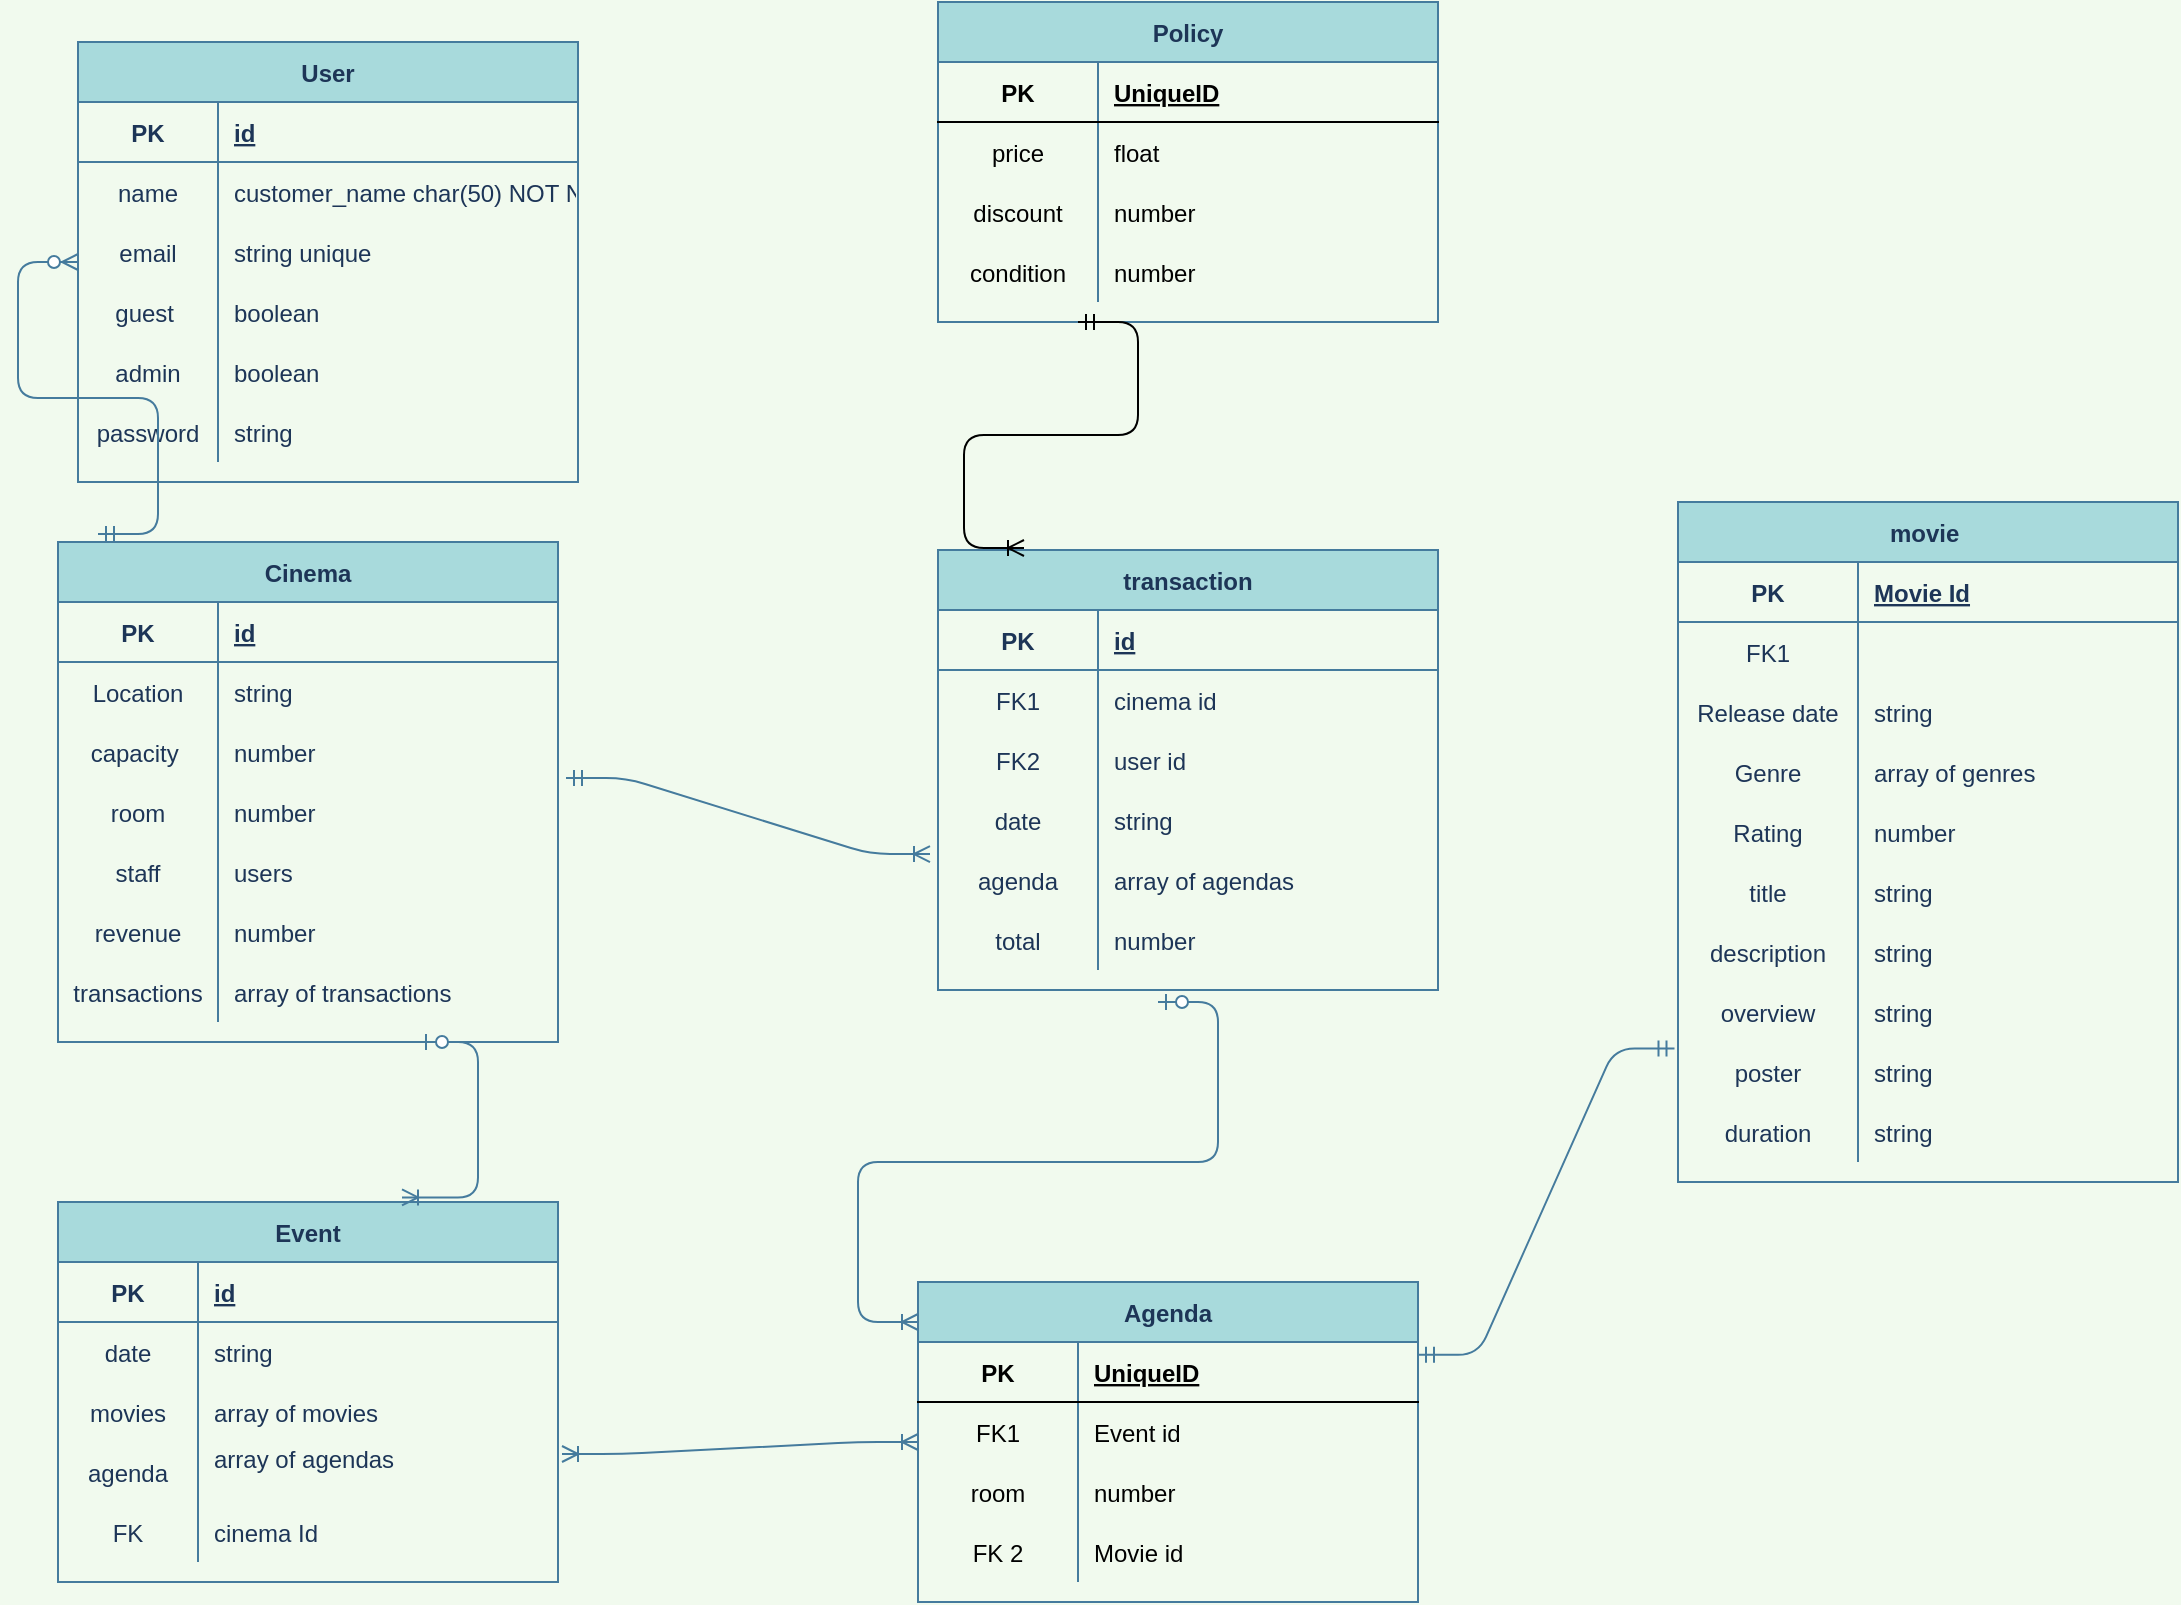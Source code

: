 <mxfile version="15.2.7" type="github" pages="2">
  <diagram id="R2lEEEUBdFMjLlhIrx00" name="Page-1">
    <mxGraphModel dx="1165" dy="878" grid="1" gridSize="10" guides="1" tooltips="1" connect="1" arrows="1" fold="1" page="1" pageScale="1" pageWidth="1169" pageHeight="827" background="#F1FAEE" math="0" shadow="0" extFonts="Permanent Marker^https://fonts.googleapis.com/css?family=Permanent+Marker">
      <root>
        <mxCell id="0" />
        <mxCell id="1" parent="0" />
        <mxCell id="C-vyLk0tnHw3VtMMgP7b-2" value="movie " style="shape=table;startSize=30;container=1;collapsible=1;childLayout=tableLayout;fixedRows=1;rowLines=0;fontStyle=1;align=center;resizeLast=1;fillColor=#A8DADC;strokeColor=#457B9D;fontColor=#1D3557;" parent="1" vertex="1">
          <mxGeometry x="880" y="280" width="250" height="340" as="geometry" />
        </mxCell>
        <mxCell id="C-vyLk0tnHw3VtMMgP7b-3" value="" style="shape=partialRectangle;collapsible=0;dropTarget=0;pointerEvents=0;fillColor=none;points=[[0,0.5],[1,0.5]];portConstraint=eastwest;top=0;left=0;right=0;bottom=1;strokeColor=#457B9D;fontColor=#1D3557;" parent="C-vyLk0tnHw3VtMMgP7b-2" vertex="1">
          <mxGeometry y="30" width="250" height="30" as="geometry" />
        </mxCell>
        <mxCell id="C-vyLk0tnHw3VtMMgP7b-4" value="PK" style="shape=partialRectangle;overflow=hidden;connectable=0;fillColor=none;top=0;left=0;bottom=0;right=0;fontStyle=1;strokeColor=#457B9D;fontColor=#1D3557;" parent="C-vyLk0tnHw3VtMMgP7b-3" vertex="1">
          <mxGeometry width="90" height="30" as="geometry" />
        </mxCell>
        <mxCell id="C-vyLk0tnHw3VtMMgP7b-5" value="Movie Id" style="shape=partialRectangle;overflow=hidden;connectable=0;fillColor=none;top=0;left=0;bottom=0;right=0;align=left;spacingLeft=6;fontStyle=5;strokeColor=#457B9D;fontColor=#1D3557;" parent="C-vyLk0tnHw3VtMMgP7b-3" vertex="1">
          <mxGeometry x="90" width="160" height="30" as="geometry" />
        </mxCell>
        <mxCell id="C-vyLk0tnHw3VtMMgP7b-6" value="" style="shape=partialRectangle;collapsible=0;dropTarget=0;pointerEvents=0;fillColor=none;points=[[0,0.5],[1,0.5]];portConstraint=eastwest;top=0;left=0;right=0;bottom=0;strokeColor=#457B9D;fontColor=#1D3557;" parent="C-vyLk0tnHw3VtMMgP7b-2" vertex="1">
          <mxGeometry y="60" width="250" height="30" as="geometry" />
        </mxCell>
        <mxCell id="C-vyLk0tnHw3VtMMgP7b-7" value="FK1" style="shape=partialRectangle;overflow=hidden;connectable=0;fillColor=none;top=0;left=0;bottom=0;right=0;strokeColor=#457B9D;fontColor=#1D3557;" parent="C-vyLk0tnHw3VtMMgP7b-6" vertex="1">
          <mxGeometry width="90" height="30" as="geometry" />
        </mxCell>
        <mxCell id="C-vyLk0tnHw3VtMMgP7b-8" value="" style="shape=partialRectangle;overflow=hidden;connectable=0;fillColor=none;top=0;left=0;bottom=0;right=0;align=left;spacingLeft=6;strokeColor=#457B9D;fontColor=#1D3557;" parent="C-vyLk0tnHw3VtMMgP7b-6" vertex="1">
          <mxGeometry x="90" width="160" height="30" as="geometry" />
        </mxCell>
        <mxCell id="C-vyLk0tnHw3VtMMgP7b-9" value="" style="shape=partialRectangle;collapsible=0;dropTarget=0;pointerEvents=0;fillColor=none;points=[[0,0.5],[1,0.5]];portConstraint=eastwest;top=0;left=0;right=0;bottom=0;strokeColor=#457B9D;fontColor=#1D3557;" parent="C-vyLk0tnHw3VtMMgP7b-2" vertex="1">
          <mxGeometry y="90" width="250" height="30" as="geometry" />
        </mxCell>
        <mxCell id="C-vyLk0tnHw3VtMMgP7b-10" value="Release date" style="shape=partialRectangle;overflow=hidden;connectable=0;fillColor=none;top=0;left=0;bottom=0;right=0;strokeColor=#457B9D;fontColor=#1D3557;" parent="C-vyLk0tnHw3VtMMgP7b-9" vertex="1">
          <mxGeometry width="90" height="30" as="geometry" />
        </mxCell>
        <mxCell id="C-vyLk0tnHw3VtMMgP7b-11" value="string " style="shape=partialRectangle;overflow=hidden;connectable=0;fillColor=none;top=0;left=0;bottom=0;right=0;align=left;spacingLeft=6;strokeColor=#457B9D;fontColor=#1D3557;" parent="C-vyLk0tnHw3VtMMgP7b-9" vertex="1">
          <mxGeometry x="90" width="160" height="30" as="geometry" />
        </mxCell>
        <mxCell id="KycW4tC0qBG2q9IRIVnm-11" value="" style="shape=partialRectangle;collapsible=0;dropTarget=0;pointerEvents=0;fillColor=none;points=[[0,0.5],[1,0.5]];portConstraint=eastwest;top=0;left=0;right=0;bottom=0;strokeColor=#457B9D;fontColor=#1D3557;" parent="C-vyLk0tnHw3VtMMgP7b-2" vertex="1">
          <mxGeometry y="120" width="250" height="30" as="geometry" />
        </mxCell>
        <mxCell id="KycW4tC0qBG2q9IRIVnm-12" value="Genre" style="shape=partialRectangle;overflow=hidden;connectable=0;fillColor=none;top=0;left=0;bottom=0;right=0;strokeColor=#457B9D;fontColor=#1D3557;" parent="KycW4tC0qBG2q9IRIVnm-11" vertex="1">
          <mxGeometry width="90" height="30" as="geometry" />
        </mxCell>
        <mxCell id="KycW4tC0qBG2q9IRIVnm-13" value="array of genres" style="shape=partialRectangle;overflow=hidden;connectable=0;fillColor=none;top=0;left=0;bottom=0;right=0;align=left;spacingLeft=6;strokeColor=#457B9D;fontColor=#1D3557;" parent="KycW4tC0qBG2q9IRIVnm-11" vertex="1">
          <mxGeometry x="90" width="160" height="30" as="geometry" />
        </mxCell>
        <mxCell id="KycW4tC0qBG2q9IRIVnm-27" value="" style="shape=partialRectangle;collapsible=0;dropTarget=0;pointerEvents=0;fillColor=none;points=[[0,0.5],[1,0.5]];portConstraint=eastwest;top=0;left=0;right=0;bottom=0;strokeColor=#457B9D;fontColor=#1D3557;" parent="C-vyLk0tnHw3VtMMgP7b-2" vertex="1">
          <mxGeometry y="150" width="250" height="30" as="geometry" />
        </mxCell>
        <mxCell id="KycW4tC0qBG2q9IRIVnm-28" value="Rating" style="shape=partialRectangle;overflow=hidden;connectable=0;fillColor=none;top=0;left=0;bottom=0;right=0;strokeColor=#457B9D;fontColor=#1D3557;" parent="KycW4tC0qBG2q9IRIVnm-27" vertex="1">
          <mxGeometry width="90" height="30" as="geometry" />
        </mxCell>
        <mxCell id="KycW4tC0qBG2q9IRIVnm-29" value="number" style="shape=partialRectangle;overflow=hidden;connectable=0;fillColor=none;top=0;left=0;bottom=0;right=0;align=left;spacingLeft=6;strokeColor=#457B9D;fontColor=#1D3557;" parent="KycW4tC0qBG2q9IRIVnm-27" vertex="1">
          <mxGeometry x="90" width="160" height="30" as="geometry" />
        </mxCell>
        <mxCell id="KycW4tC0qBG2q9IRIVnm-30" value="" style="shape=partialRectangle;collapsible=0;dropTarget=0;pointerEvents=0;fillColor=none;points=[[0,0.5],[1,0.5]];portConstraint=eastwest;top=0;left=0;right=0;bottom=0;strokeColor=#457B9D;fontColor=#1D3557;" parent="C-vyLk0tnHw3VtMMgP7b-2" vertex="1">
          <mxGeometry y="180" width="250" height="30" as="geometry" />
        </mxCell>
        <mxCell id="KycW4tC0qBG2q9IRIVnm-31" value="title" style="shape=partialRectangle;overflow=hidden;connectable=0;fillColor=none;top=0;left=0;bottom=0;right=0;strokeColor=#457B9D;fontColor=#1D3557;" parent="KycW4tC0qBG2q9IRIVnm-30" vertex="1">
          <mxGeometry width="90" height="30" as="geometry" />
        </mxCell>
        <mxCell id="KycW4tC0qBG2q9IRIVnm-32" value="string" style="shape=partialRectangle;overflow=hidden;connectable=0;fillColor=none;top=0;left=0;bottom=0;right=0;align=left;spacingLeft=6;strokeColor=#457B9D;fontColor=#1D3557;" parent="KycW4tC0qBG2q9IRIVnm-30" vertex="1">
          <mxGeometry x="90" width="160" height="30" as="geometry" />
        </mxCell>
        <mxCell id="KycW4tC0qBG2q9IRIVnm-33" value="" style="shape=partialRectangle;collapsible=0;dropTarget=0;pointerEvents=0;fillColor=none;points=[[0,0.5],[1,0.5]];portConstraint=eastwest;top=0;left=0;right=0;bottom=0;strokeColor=#457B9D;fontColor=#1D3557;" parent="C-vyLk0tnHw3VtMMgP7b-2" vertex="1">
          <mxGeometry y="210" width="250" height="30" as="geometry" />
        </mxCell>
        <mxCell id="KycW4tC0qBG2q9IRIVnm-34" value="description" style="shape=partialRectangle;overflow=hidden;connectable=0;fillColor=none;top=0;left=0;bottom=0;right=0;strokeColor=#457B9D;fontColor=#1D3557;" parent="KycW4tC0qBG2q9IRIVnm-33" vertex="1">
          <mxGeometry width="90" height="30" as="geometry" />
        </mxCell>
        <mxCell id="KycW4tC0qBG2q9IRIVnm-35" value="string" style="shape=partialRectangle;overflow=hidden;connectable=0;fillColor=none;top=0;left=0;bottom=0;right=0;align=left;spacingLeft=6;strokeColor=#457B9D;fontColor=#1D3557;" parent="KycW4tC0qBG2q9IRIVnm-33" vertex="1">
          <mxGeometry x="90" width="160" height="30" as="geometry" />
        </mxCell>
        <mxCell id="KycW4tC0qBG2q9IRIVnm-36" value="" style="shape=partialRectangle;collapsible=0;dropTarget=0;pointerEvents=0;fillColor=none;points=[[0,0.5],[1,0.5]];portConstraint=eastwest;top=0;left=0;right=0;bottom=0;strokeColor=#457B9D;fontColor=#1D3557;" parent="C-vyLk0tnHw3VtMMgP7b-2" vertex="1">
          <mxGeometry y="240" width="250" height="30" as="geometry" />
        </mxCell>
        <mxCell id="KycW4tC0qBG2q9IRIVnm-37" value="overview" style="shape=partialRectangle;overflow=hidden;connectable=0;fillColor=none;top=0;left=0;bottom=0;right=0;strokeColor=#457B9D;fontColor=#1D3557;" parent="KycW4tC0qBG2q9IRIVnm-36" vertex="1">
          <mxGeometry width="90" height="30" as="geometry" />
        </mxCell>
        <mxCell id="KycW4tC0qBG2q9IRIVnm-38" value="string" style="shape=partialRectangle;overflow=hidden;connectable=0;fillColor=none;top=0;left=0;bottom=0;right=0;align=left;spacingLeft=6;strokeColor=#457B9D;fontColor=#1D3557;" parent="KycW4tC0qBG2q9IRIVnm-36" vertex="1">
          <mxGeometry x="90" width="160" height="30" as="geometry" />
        </mxCell>
        <mxCell id="KycW4tC0qBG2q9IRIVnm-39" value="" style="shape=partialRectangle;collapsible=0;dropTarget=0;pointerEvents=0;fillColor=none;points=[[0,0.5],[1,0.5]];portConstraint=eastwest;top=0;left=0;right=0;bottom=0;strokeColor=#457B9D;fontColor=#1D3557;" parent="C-vyLk0tnHw3VtMMgP7b-2" vertex="1">
          <mxGeometry y="270" width="250" height="30" as="geometry" />
        </mxCell>
        <mxCell id="KycW4tC0qBG2q9IRIVnm-40" value="poster" style="shape=partialRectangle;overflow=hidden;connectable=0;fillColor=none;top=0;left=0;bottom=0;right=0;strokeColor=#457B9D;fontColor=#1D3557;" parent="KycW4tC0qBG2q9IRIVnm-39" vertex="1">
          <mxGeometry width="90" height="30" as="geometry" />
        </mxCell>
        <mxCell id="KycW4tC0qBG2q9IRIVnm-41" value="string" style="shape=partialRectangle;overflow=hidden;connectable=0;fillColor=none;top=0;left=0;bottom=0;right=0;align=left;spacingLeft=6;strokeColor=#457B9D;fontColor=#1D3557;" parent="KycW4tC0qBG2q9IRIVnm-39" vertex="1">
          <mxGeometry x="90" width="160" height="30" as="geometry" />
        </mxCell>
        <mxCell id="KycW4tC0qBG2q9IRIVnm-101" value="" style="shape=partialRectangle;collapsible=0;dropTarget=0;pointerEvents=0;fillColor=none;points=[[0,0.5],[1,0.5]];portConstraint=eastwest;top=0;left=0;right=0;bottom=0;strokeColor=#457B9D;fontColor=#1D3557;" parent="C-vyLk0tnHw3VtMMgP7b-2" vertex="1">
          <mxGeometry y="300" width="250" height="30" as="geometry" />
        </mxCell>
        <mxCell id="KycW4tC0qBG2q9IRIVnm-102" value="duration" style="shape=partialRectangle;overflow=hidden;connectable=0;fillColor=none;top=0;left=0;bottom=0;right=0;strokeColor=#457B9D;fontColor=#1D3557;" parent="KycW4tC0qBG2q9IRIVnm-101" vertex="1">
          <mxGeometry width="90" height="30" as="geometry" />
        </mxCell>
        <mxCell id="KycW4tC0qBG2q9IRIVnm-103" value="string" style="shape=partialRectangle;overflow=hidden;connectable=0;fillColor=none;top=0;left=0;bottom=0;right=0;align=left;spacingLeft=6;strokeColor=#457B9D;fontColor=#1D3557;" parent="KycW4tC0qBG2q9IRIVnm-101" vertex="1">
          <mxGeometry x="90" width="160" height="30" as="geometry" />
        </mxCell>
        <mxCell id="C-vyLk0tnHw3VtMMgP7b-13" value="transaction" style="shape=table;startSize=30;container=1;collapsible=1;childLayout=tableLayout;fixedRows=1;rowLines=0;fontStyle=1;align=center;resizeLast=1;fillColor=#A8DADC;strokeColor=#457B9D;fontColor=#1D3557;" parent="1" vertex="1">
          <mxGeometry x="510" y="304" width="250" height="220" as="geometry" />
        </mxCell>
        <mxCell id="C-vyLk0tnHw3VtMMgP7b-14" value="" style="shape=partialRectangle;collapsible=0;dropTarget=0;pointerEvents=0;fillColor=none;points=[[0,0.5],[1,0.5]];portConstraint=eastwest;top=0;left=0;right=0;bottom=1;strokeColor=#457B9D;fontColor=#1D3557;" parent="C-vyLk0tnHw3VtMMgP7b-13" vertex="1">
          <mxGeometry y="30" width="250" height="30" as="geometry" />
        </mxCell>
        <mxCell id="C-vyLk0tnHw3VtMMgP7b-15" value="PK" style="shape=partialRectangle;overflow=hidden;connectable=0;fillColor=none;top=0;left=0;bottom=0;right=0;fontStyle=1;strokeColor=#457B9D;fontColor=#1D3557;" parent="C-vyLk0tnHw3VtMMgP7b-14" vertex="1">
          <mxGeometry width="80" height="30" as="geometry" />
        </mxCell>
        <mxCell id="C-vyLk0tnHw3VtMMgP7b-16" value="id" style="shape=partialRectangle;overflow=hidden;connectable=0;fillColor=none;top=0;left=0;bottom=0;right=0;align=left;spacingLeft=6;fontStyle=5;strokeColor=#457B9D;fontColor=#1D3557;" parent="C-vyLk0tnHw3VtMMgP7b-14" vertex="1">
          <mxGeometry x="80" width="170" height="30" as="geometry" />
        </mxCell>
        <mxCell id="C-vyLk0tnHw3VtMMgP7b-17" value="" style="shape=partialRectangle;collapsible=0;dropTarget=0;pointerEvents=0;fillColor=none;points=[[0,0.5],[1,0.5]];portConstraint=eastwest;top=0;left=0;right=0;bottom=0;strokeColor=#457B9D;fontColor=#1D3557;" parent="C-vyLk0tnHw3VtMMgP7b-13" vertex="1">
          <mxGeometry y="60" width="250" height="30" as="geometry" />
        </mxCell>
        <mxCell id="C-vyLk0tnHw3VtMMgP7b-18" value="FK1" style="shape=partialRectangle;overflow=hidden;connectable=0;fillColor=none;top=0;left=0;bottom=0;right=0;strokeColor=#457B9D;fontColor=#1D3557;" parent="C-vyLk0tnHw3VtMMgP7b-17" vertex="1">
          <mxGeometry width="80" height="30" as="geometry" />
        </mxCell>
        <mxCell id="C-vyLk0tnHw3VtMMgP7b-19" value="cinema id " style="shape=partialRectangle;overflow=hidden;connectable=0;fillColor=none;top=0;left=0;bottom=0;right=0;align=left;spacingLeft=6;strokeColor=#457B9D;fontColor=#1D3557;" parent="C-vyLk0tnHw3VtMMgP7b-17" vertex="1">
          <mxGeometry x="80" width="170" height="30" as="geometry" />
        </mxCell>
        <mxCell id="C-vyLk0tnHw3VtMMgP7b-20" value="" style="shape=partialRectangle;collapsible=0;dropTarget=0;pointerEvents=0;fillColor=none;points=[[0,0.5],[1,0.5]];portConstraint=eastwest;top=0;left=0;right=0;bottom=0;strokeColor=#457B9D;fontColor=#1D3557;" parent="C-vyLk0tnHw3VtMMgP7b-13" vertex="1">
          <mxGeometry y="90" width="250" height="30" as="geometry" />
        </mxCell>
        <mxCell id="C-vyLk0tnHw3VtMMgP7b-21" value="FK2" style="shape=partialRectangle;overflow=hidden;connectable=0;fillColor=none;top=0;left=0;bottom=0;right=0;strokeColor=#457B9D;fontColor=#1D3557;" parent="C-vyLk0tnHw3VtMMgP7b-20" vertex="1">
          <mxGeometry width="80" height="30" as="geometry" />
        </mxCell>
        <mxCell id="C-vyLk0tnHw3VtMMgP7b-22" value="user id " style="shape=partialRectangle;overflow=hidden;connectable=0;fillColor=none;top=0;left=0;bottom=0;right=0;align=left;spacingLeft=6;strokeColor=#457B9D;fontColor=#1D3557;" parent="C-vyLk0tnHw3VtMMgP7b-20" vertex="1">
          <mxGeometry x="80" width="170" height="30" as="geometry" />
        </mxCell>
        <mxCell id="KycW4tC0qBG2q9IRIVnm-60" value="" style="shape=partialRectangle;collapsible=0;dropTarget=0;pointerEvents=0;fillColor=none;points=[[0,0.5],[1,0.5]];portConstraint=eastwest;top=0;left=0;right=0;bottom=0;strokeColor=#457B9D;fontColor=#1D3557;" parent="C-vyLk0tnHw3VtMMgP7b-13" vertex="1">
          <mxGeometry y="120" width="250" height="30" as="geometry" />
        </mxCell>
        <mxCell id="KycW4tC0qBG2q9IRIVnm-61" value="date" style="shape=partialRectangle;overflow=hidden;connectable=0;fillColor=none;top=0;left=0;bottom=0;right=0;strokeColor=#457B9D;fontColor=#1D3557;" parent="KycW4tC0qBG2q9IRIVnm-60" vertex="1">
          <mxGeometry width="80" height="30" as="geometry" />
        </mxCell>
        <mxCell id="KycW4tC0qBG2q9IRIVnm-62" value="string" style="shape=partialRectangle;overflow=hidden;connectable=0;fillColor=none;top=0;left=0;bottom=0;right=0;align=left;spacingLeft=6;strokeColor=#457B9D;fontColor=#1D3557;" parent="KycW4tC0qBG2q9IRIVnm-60" vertex="1">
          <mxGeometry x="80" width="170" height="30" as="geometry" />
        </mxCell>
        <mxCell id="KycW4tC0qBG2q9IRIVnm-95" value="" style="shape=partialRectangle;collapsible=0;dropTarget=0;pointerEvents=0;fillColor=none;points=[[0,0.5],[1,0.5]];portConstraint=eastwest;top=0;left=0;right=0;bottom=0;strokeColor=#457B9D;fontColor=#1D3557;" parent="C-vyLk0tnHw3VtMMgP7b-13" vertex="1">
          <mxGeometry y="150" width="250" height="30" as="geometry" />
        </mxCell>
        <mxCell id="KycW4tC0qBG2q9IRIVnm-96" value="agenda" style="shape=partialRectangle;overflow=hidden;connectable=0;fillColor=none;top=0;left=0;bottom=0;right=0;strokeColor=#457B9D;fontColor=#1D3557;" parent="KycW4tC0qBG2q9IRIVnm-95" vertex="1">
          <mxGeometry width="80" height="30" as="geometry" />
        </mxCell>
        <mxCell id="KycW4tC0qBG2q9IRIVnm-97" value="array of agendas" style="shape=partialRectangle;overflow=hidden;connectable=0;fillColor=none;top=0;left=0;bottom=0;right=0;align=left;spacingLeft=6;strokeColor=#457B9D;fontColor=#1D3557;" parent="KycW4tC0qBG2q9IRIVnm-95" vertex="1">
          <mxGeometry x="80" width="170" height="30" as="geometry" />
        </mxCell>
        <mxCell id="KycW4tC0qBG2q9IRIVnm-98" value="" style="shape=partialRectangle;collapsible=0;dropTarget=0;pointerEvents=0;fillColor=none;points=[[0,0.5],[1,0.5]];portConstraint=eastwest;top=0;left=0;right=0;bottom=0;strokeColor=#457B9D;fontColor=#1D3557;" parent="C-vyLk0tnHw3VtMMgP7b-13" vertex="1">
          <mxGeometry y="180" width="250" height="30" as="geometry" />
        </mxCell>
        <mxCell id="KycW4tC0qBG2q9IRIVnm-99" value="total" style="shape=partialRectangle;overflow=hidden;connectable=0;fillColor=none;top=0;left=0;bottom=0;right=0;strokeColor=#457B9D;fontColor=#1D3557;" parent="KycW4tC0qBG2q9IRIVnm-98" vertex="1">
          <mxGeometry width="80" height="30" as="geometry" />
        </mxCell>
        <mxCell id="KycW4tC0qBG2q9IRIVnm-100" value="number" style="shape=partialRectangle;overflow=hidden;connectable=0;fillColor=none;top=0;left=0;bottom=0;right=0;align=left;spacingLeft=6;strokeColor=#457B9D;fontColor=#1D3557;" parent="KycW4tC0qBG2q9IRIVnm-98" vertex="1">
          <mxGeometry x="80" width="170" height="30" as="geometry" />
        </mxCell>
        <mxCell id="C-vyLk0tnHw3VtMMgP7b-23" value="User" style="shape=table;startSize=30;container=1;collapsible=1;childLayout=tableLayout;fixedRows=1;rowLines=0;fontStyle=1;align=center;resizeLast=1;fillColor=#A8DADC;strokeColor=#457B9D;fontColor=#1D3557;" parent="1" vertex="1">
          <mxGeometry x="80" y="50" width="250" height="220" as="geometry" />
        </mxCell>
        <mxCell id="C-vyLk0tnHw3VtMMgP7b-24" value="" style="shape=partialRectangle;collapsible=0;dropTarget=0;pointerEvents=0;fillColor=none;points=[[0,0.5],[1,0.5]];portConstraint=eastwest;top=0;left=0;right=0;bottom=1;strokeColor=#457B9D;fontColor=#1D3557;" parent="C-vyLk0tnHw3VtMMgP7b-23" vertex="1">
          <mxGeometry y="30" width="250" height="30" as="geometry" />
        </mxCell>
        <mxCell id="C-vyLk0tnHw3VtMMgP7b-25" value="PK" style="shape=partialRectangle;overflow=hidden;connectable=0;fillColor=none;top=0;left=0;bottom=0;right=0;fontStyle=1;strokeColor=#457B9D;fontColor=#1D3557;" parent="C-vyLk0tnHw3VtMMgP7b-24" vertex="1">
          <mxGeometry width="70" height="30" as="geometry" />
        </mxCell>
        <mxCell id="C-vyLk0tnHw3VtMMgP7b-26" value="id" style="shape=partialRectangle;overflow=hidden;connectable=0;fillColor=none;top=0;left=0;bottom=0;right=0;align=left;spacingLeft=6;fontStyle=5;strokeColor=#457B9D;fontColor=#1D3557;" parent="C-vyLk0tnHw3VtMMgP7b-24" vertex="1">
          <mxGeometry x="70" width="180" height="30" as="geometry" />
        </mxCell>
        <mxCell id="C-vyLk0tnHw3VtMMgP7b-27" value="" style="shape=partialRectangle;collapsible=0;dropTarget=0;pointerEvents=0;fillColor=none;points=[[0,0.5],[1,0.5]];portConstraint=eastwest;top=0;left=0;right=0;bottom=0;strokeColor=#457B9D;fontColor=#1D3557;" parent="C-vyLk0tnHw3VtMMgP7b-23" vertex="1">
          <mxGeometry y="60" width="250" height="30" as="geometry" />
        </mxCell>
        <mxCell id="C-vyLk0tnHw3VtMMgP7b-28" value="name" style="shape=partialRectangle;overflow=hidden;connectable=0;fillColor=none;top=0;left=0;bottom=0;right=0;strokeColor=#457B9D;fontColor=#1D3557;" parent="C-vyLk0tnHw3VtMMgP7b-27" vertex="1">
          <mxGeometry width="70" height="30" as="geometry" />
        </mxCell>
        <mxCell id="C-vyLk0tnHw3VtMMgP7b-29" value="customer_name char(50) NOT NULL" style="shape=partialRectangle;overflow=hidden;connectable=0;fillColor=none;top=0;left=0;bottom=0;right=0;align=left;spacingLeft=6;strokeColor=#457B9D;fontColor=#1D3557;" parent="C-vyLk0tnHw3VtMMgP7b-27" vertex="1">
          <mxGeometry x="70" width="180" height="30" as="geometry" />
        </mxCell>
        <mxCell id="KycW4tC0qBG2q9IRIVnm-5" value="" style="shape=partialRectangle;collapsible=0;dropTarget=0;pointerEvents=0;fillColor=none;points=[[0,0.5],[1,0.5]];portConstraint=eastwest;top=0;left=0;right=0;bottom=0;strokeColor=#457B9D;fontColor=#1D3557;" parent="C-vyLk0tnHw3VtMMgP7b-23" vertex="1">
          <mxGeometry y="90" width="250" height="30" as="geometry" />
        </mxCell>
        <mxCell id="KycW4tC0qBG2q9IRIVnm-6" value="email" style="shape=partialRectangle;overflow=hidden;connectable=0;fillColor=none;top=0;left=0;bottom=0;right=0;strokeColor=#457B9D;fontColor=#1D3557;" parent="KycW4tC0qBG2q9IRIVnm-5" vertex="1">
          <mxGeometry width="70" height="30" as="geometry" />
        </mxCell>
        <mxCell id="KycW4tC0qBG2q9IRIVnm-7" value="string unique" style="shape=partialRectangle;overflow=hidden;connectable=0;fillColor=none;top=0;left=0;bottom=0;right=0;align=left;spacingLeft=6;strokeColor=#457B9D;fontColor=#1D3557;" parent="KycW4tC0qBG2q9IRIVnm-5" vertex="1">
          <mxGeometry x="70" width="180" height="30" as="geometry" />
        </mxCell>
        <mxCell id="KycW4tC0qBG2q9IRIVnm-8" value="" style="shape=partialRectangle;collapsible=0;dropTarget=0;pointerEvents=0;fillColor=none;points=[[0,0.5],[1,0.5]];portConstraint=eastwest;top=0;left=0;right=0;bottom=0;strokeColor=#457B9D;fontColor=#1D3557;" parent="C-vyLk0tnHw3VtMMgP7b-23" vertex="1">
          <mxGeometry y="120" width="250" height="30" as="geometry" />
        </mxCell>
        <mxCell id="KycW4tC0qBG2q9IRIVnm-9" value="guest " style="shape=partialRectangle;overflow=hidden;connectable=0;fillColor=none;top=0;left=0;bottom=0;right=0;strokeColor=#457B9D;fontColor=#1D3557;" parent="KycW4tC0qBG2q9IRIVnm-8" vertex="1">
          <mxGeometry width="70" height="30" as="geometry" />
        </mxCell>
        <mxCell id="KycW4tC0qBG2q9IRIVnm-10" value="boolean" style="shape=partialRectangle;overflow=hidden;connectable=0;fillColor=none;top=0;left=0;bottom=0;right=0;align=left;spacingLeft=6;strokeColor=#457B9D;fontColor=#1D3557;" parent="KycW4tC0qBG2q9IRIVnm-8" vertex="1">
          <mxGeometry x="70" width="180" height="30" as="geometry" />
        </mxCell>
        <mxCell id="KycW4tC0qBG2q9IRIVnm-54" value="" style="shape=partialRectangle;collapsible=0;dropTarget=0;pointerEvents=0;fillColor=none;points=[[0,0.5],[1,0.5]];portConstraint=eastwest;top=0;left=0;right=0;bottom=0;strokeColor=#457B9D;fontColor=#1D3557;" parent="C-vyLk0tnHw3VtMMgP7b-23" vertex="1">
          <mxGeometry y="150" width="250" height="30" as="geometry" />
        </mxCell>
        <mxCell id="KycW4tC0qBG2q9IRIVnm-55" value="admin" style="shape=partialRectangle;overflow=hidden;connectable=0;fillColor=none;top=0;left=0;bottom=0;right=0;strokeColor=#457B9D;fontColor=#1D3557;" parent="KycW4tC0qBG2q9IRIVnm-54" vertex="1">
          <mxGeometry width="70" height="30" as="geometry" />
        </mxCell>
        <mxCell id="KycW4tC0qBG2q9IRIVnm-56" value="boolean" style="shape=partialRectangle;overflow=hidden;connectable=0;fillColor=none;top=0;left=0;bottom=0;right=0;align=left;spacingLeft=6;strokeColor=#457B9D;fontColor=#1D3557;" parent="KycW4tC0qBG2q9IRIVnm-54" vertex="1">
          <mxGeometry x="70" width="180" height="30" as="geometry" />
        </mxCell>
        <mxCell id="KycW4tC0qBG2q9IRIVnm-57" value="" style="shape=partialRectangle;collapsible=0;dropTarget=0;pointerEvents=0;fillColor=none;points=[[0,0.5],[1,0.5]];portConstraint=eastwest;top=0;left=0;right=0;bottom=0;strokeColor=#457B9D;fontColor=#1D3557;" parent="C-vyLk0tnHw3VtMMgP7b-23" vertex="1">
          <mxGeometry y="180" width="250" height="30" as="geometry" />
        </mxCell>
        <mxCell id="KycW4tC0qBG2q9IRIVnm-58" value="password" style="shape=partialRectangle;overflow=hidden;connectable=0;fillColor=none;top=0;left=0;bottom=0;right=0;strokeColor=#457B9D;fontColor=#1D3557;" parent="KycW4tC0qBG2q9IRIVnm-57" vertex="1">
          <mxGeometry width="70" height="30" as="geometry" />
        </mxCell>
        <mxCell id="KycW4tC0qBG2q9IRIVnm-59" value="string" style="shape=partialRectangle;overflow=hidden;connectable=0;fillColor=none;top=0;left=0;bottom=0;right=0;align=left;spacingLeft=6;strokeColor=#457B9D;fontColor=#1D3557;" parent="KycW4tC0qBG2q9IRIVnm-57" vertex="1">
          <mxGeometry x="70" width="180" height="30" as="geometry" />
        </mxCell>
        <mxCell id="KycW4tC0qBG2q9IRIVnm-14" value="Event" style="shape=table;startSize=30;container=1;collapsible=1;childLayout=tableLayout;fixedRows=1;rowLines=0;fontStyle=1;align=center;resizeLast=1;fillColor=#A8DADC;strokeColor=#457B9D;fontColor=#1D3557;" parent="1" vertex="1">
          <mxGeometry x="70" y="630" width="250" height="190" as="geometry" />
        </mxCell>
        <mxCell id="KycW4tC0qBG2q9IRIVnm-15" value="" style="shape=partialRectangle;collapsible=0;dropTarget=0;pointerEvents=0;fillColor=none;points=[[0,0.5],[1,0.5]];portConstraint=eastwest;top=0;left=0;right=0;bottom=1;strokeColor=#457B9D;fontColor=#1D3557;" parent="KycW4tC0qBG2q9IRIVnm-14" vertex="1">
          <mxGeometry y="30" width="250" height="30" as="geometry" />
        </mxCell>
        <mxCell id="KycW4tC0qBG2q9IRIVnm-16" value="PK" style="shape=partialRectangle;overflow=hidden;connectable=0;fillColor=none;top=0;left=0;bottom=0;right=0;fontStyle=1;strokeColor=#457B9D;fontColor=#1D3557;" parent="KycW4tC0qBG2q9IRIVnm-15" vertex="1">
          <mxGeometry width="70" height="30" as="geometry" />
        </mxCell>
        <mxCell id="KycW4tC0qBG2q9IRIVnm-17" value="id" style="shape=partialRectangle;overflow=hidden;connectable=0;fillColor=none;top=0;left=0;bottom=0;right=0;align=left;spacingLeft=6;fontStyle=5;strokeColor=#457B9D;fontColor=#1D3557;" parent="KycW4tC0qBG2q9IRIVnm-15" vertex="1">
          <mxGeometry x="70" width="180" height="30" as="geometry" />
        </mxCell>
        <mxCell id="KycW4tC0qBG2q9IRIVnm-18" value="" style="shape=partialRectangle;collapsible=0;dropTarget=0;pointerEvents=0;fillColor=none;points=[[0,0.5],[1,0.5]];portConstraint=eastwest;top=0;left=0;right=0;bottom=0;strokeColor=#457B9D;fontColor=#1D3557;" parent="KycW4tC0qBG2q9IRIVnm-14" vertex="1">
          <mxGeometry y="60" width="250" height="30" as="geometry" />
        </mxCell>
        <mxCell id="KycW4tC0qBG2q9IRIVnm-19" value="date" style="shape=partialRectangle;overflow=hidden;connectable=0;fillColor=none;top=0;left=0;bottom=0;right=0;strokeColor=#457B9D;fontColor=#1D3557;" parent="KycW4tC0qBG2q9IRIVnm-18" vertex="1">
          <mxGeometry width="70" height="30" as="geometry" />
        </mxCell>
        <mxCell id="KycW4tC0qBG2q9IRIVnm-20" value="string" style="shape=partialRectangle;overflow=hidden;connectable=0;fillColor=none;top=0;left=0;bottom=0;right=0;align=left;spacingLeft=6;strokeColor=#457B9D;fontColor=#1D3557;" parent="KycW4tC0qBG2q9IRIVnm-18" vertex="1">
          <mxGeometry x="70" width="180" height="30" as="geometry" />
        </mxCell>
        <mxCell id="KycW4tC0qBG2q9IRIVnm-21" value="" style="shape=partialRectangle;collapsible=0;dropTarget=0;pointerEvents=0;fillColor=none;points=[[0,0.5],[1,0.5]];portConstraint=eastwest;top=0;left=0;right=0;bottom=0;strokeColor=#457B9D;fontColor=#1D3557;" parent="KycW4tC0qBG2q9IRIVnm-14" vertex="1">
          <mxGeometry y="90" width="250" height="30" as="geometry" />
        </mxCell>
        <mxCell id="KycW4tC0qBG2q9IRIVnm-22" value="movies" style="shape=partialRectangle;overflow=hidden;connectable=0;fillColor=none;top=0;left=0;bottom=0;right=0;strokeColor=#457B9D;fontColor=#1D3557;" parent="KycW4tC0qBG2q9IRIVnm-21" vertex="1">
          <mxGeometry width="70" height="30" as="geometry" />
        </mxCell>
        <mxCell id="KycW4tC0qBG2q9IRIVnm-23" value="array of movies" style="shape=partialRectangle;overflow=hidden;connectable=0;fillColor=none;top=0;left=0;bottom=0;right=0;align=left;spacingLeft=6;strokeColor=#457B9D;fontColor=#1D3557;" parent="KycW4tC0qBG2q9IRIVnm-21" vertex="1">
          <mxGeometry x="70" width="180" height="30" as="geometry" />
        </mxCell>
        <mxCell id="KycW4tC0qBG2q9IRIVnm-63" value="" style="shape=partialRectangle;collapsible=0;dropTarget=0;pointerEvents=0;fillColor=none;points=[[0,0.5],[1,0.5]];portConstraint=eastwest;top=0;left=0;right=0;bottom=0;strokeColor=#457B9D;fontColor=#1D3557;" parent="KycW4tC0qBG2q9IRIVnm-14" vertex="1">
          <mxGeometry y="120" width="250" height="30" as="geometry" />
        </mxCell>
        <mxCell id="KycW4tC0qBG2q9IRIVnm-64" value="agenda" style="shape=partialRectangle;overflow=hidden;connectable=0;fillColor=none;top=0;left=0;bottom=0;right=0;strokeColor=#457B9D;fontColor=#1D3557;" parent="KycW4tC0qBG2q9IRIVnm-63" vertex="1">
          <mxGeometry width="70" height="30" as="geometry" />
        </mxCell>
        <mxCell id="KycW4tC0qBG2q9IRIVnm-65" value="array of agendas&#xa;" style="shape=partialRectangle;overflow=hidden;connectable=0;fillColor=none;top=0;left=0;bottom=0;right=0;align=left;spacingLeft=6;strokeColor=#457B9D;fontColor=#1D3557;" parent="KycW4tC0qBG2q9IRIVnm-63" vertex="1">
          <mxGeometry x="70" width="180" height="30" as="geometry" />
        </mxCell>
        <mxCell id="KycW4tC0qBG2q9IRIVnm-107" value="" style="shape=partialRectangle;collapsible=0;dropTarget=0;pointerEvents=0;fillColor=none;points=[[0,0.5],[1,0.5]];portConstraint=eastwest;top=0;left=0;right=0;bottom=0;strokeColor=#457B9D;fontColor=#1D3557;" parent="KycW4tC0qBG2q9IRIVnm-14" vertex="1">
          <mxGeometry y="150" width="250" height="30" as="geometry" />
        </mxCell>
        <mxCell id="KycW4tC0qBG2q9IRIVnm-108" value="FK" style="shape=partialRectangle;overflow=hidden;connectable=0;fillColor=none;top=0;left=0;bottom=0;right=0;strokeColor=#457B9D;fontColor=#1D3557;" parent="KycW4tC0qBG2q9IRIVnm-107" vertex="1">
          <mxGeometry width="70" height="30" as="geometry" />
        </mxCell>
        <mxCell id="KycW4tC0qBG2q9IRIVnm-109" value="cinema Id" style="shape=partialRectangle;overflow=hidden;connectable=0;fillColor=none;top=0;left=0;bottom=0;right=0;align=left;spacingLeft=6;strokeColor=#457B9D;fontColor=#1D3557;" parent="KycW4tC0qBG2q9IRIVnm-107" vertex="1">
          <mxGeometry x="70" width="180" height="30" as="geometry" />
        </mxCell>
        <mxCell id="KycW4tC0qBG2q9IRIVnm-66" value="Cinema" style="shape=table;startSize=30;container=1;collapsible=1;childLayout=tableLayout;fixedRows=1;rowLines=0;fontStyle=1;align=center;resizeLast=1;fillColor=#A8DADC;strokeColor=#457B9D;fontColor=#1D3557;" parent="1" vertex="1">
          <mxGeometry x="70" y="300" width="250" height="250" as="geometry" />
        </mxCell>
        <mxCell id="KycW4tC0qBG2q9IRIVnm-67" value="" style="shape=partialRectangle;collapsible=0;dropTarget=0;pointerEvents=0;fillColor=none;points=[[0,0.5],[1,0.5]];portConstraint=eastwest;top=0;left=0;right=0;bottom=1;strokeColor=#457B9D;fontColor=#1D3557;" parent="KycW4tC0qBG2q9IRIVnm-66" vertex="1">
          <mxGeometry y="30" width="250" height="30" as="geometry" />
        </mxCell>
        <mxCell id="KycW4tC0qBG2q9IRIVnm-68" value="PK" style="shape=partialRectangle;overflow=hidden;connectable=0;fillColor=none;top=0;left=0;bottom=0;right=0;fontStyle=1;strokeColor=#457B9D;fontColor=#1D3557;" parent="KycW4tC0qBG2q9IRIVnm-67" vertex="1">
          <mxGeometry width="80" height="30" as="geometry" />
        </mxCell>
        <mxCell id="KycW4tC0qBG2q9IRIVnm-69" value="id" style="shape=partialRectangle;overflow=hidden;connectable=0;fillColor=none;top=0;left=0;bottom=0;right=0;align=left;spacingLeft=6;fontStyle=5;strokeColor=#457B9D;fontColor=#1D3557;" parent="KycW4tC0qBG2q9IRIVnm-67" vertex="1">
          <mxGeometry x="80" width="170" height="30" as="geometry" />
        </mxCell>
        <mxCell id="KycW4tC0qBG2q9IRIVnm-70" value="" style="shape=partialRectangle;collapsible=0;dropTarget=0;pointerEvents=0;fillColor=none;points=[[0,0.5],[1,0.5]];portConstraint=eastwest;top=0;left=0;right=0;bottom=0;strokeColor=#457B9D;fontColor=#1D3557;" parent="KycW4tC0qBG2q9IRIVnm-66" vertex="1">
          <mxGeometry y="60" width="250" height="30" as="geometry" />
        </mxCell>
        <mxCell id="KycW4tC0qBG2q9IRIVnm-71" value="Location" style="shape=partialRectangle;overflow=hidden;connectable=0;fillColor=none;top=0;left=0;bottom=0;right=0;strokeColor=#457B9D;fontColor=#1D3557;" parent="KycW4tC0qBG2q9IRIVnm-70" vertex="1">
          <mxGeometry width="80" height="30" as="geometry" />
        </mxCell>
        <mxCell id="KycW4tC0qBG2q9IRIVnm-72" value="string" style="shape=partialRectangle;overflow=hidden;connectable=0;fillColor=none;top=0;left=0;bottom=0;right=0;align=left;spacingLeft=6;strokeColor=#457B9D;fontColor=#1D3557;" parent="KycW4tC0qBG2q9IRIVnm-70" vertex="1">
          <mxGeometry x="80" width="170" height="30" as="geometry" />
        </mxCell>
        <mxCell id="KycW4tC0qBG2q9IRIVnm-73" value="" style="shape=partialRectangle;collapsible=0;dropTarget=0;pointerEvents=0;fillColor=none;points=[[0,0.5],[1,0.5]];portConstraint=eastwest;top=0;left=0;right=0;bottom=0;strokeColor=#457B9D;fontColor=#1D3557;" parent="KycW4tC0qBG2q9IRIVnm-66" vertex="1">
          <mxGeometry y="90" width="250" height="30" as="geometry" />
        </mxCell>
        <mxCell id="KycW4tC0qBG2q9IRIVnm-74" value="capacity " style="shape=partialRectangle;overflow=hidden;connectable=0;fillColor=none;top=0;left=0;bottom=0;right=0;strokeColor=#457B9D;fontColor=#1D3557;" parent="KycW4tC0qBG2q9IRIVnm-73" vertex="1">
          <mxGeometry width="80" height="30" as="geometry" />
        </mxCell>
        <mxCell id="KycW4tC0qBG2q9IRIVnm-75" value="number" style="shape=partialRectangle;overflow=hidden;connectable=0;fillColor=none;top=0;left=0;bottom=0;right=0;align=left;spacingLeft=6;strokeColor=#457B9D;fontColor=#1D3557;" parent="KycW4tC0qBG2q9IRIVnm-73" vertex="1">
          <mxGeometry x="80" width="170" height="30" as="geometry" />
        </mxCell>
        <mxCell id="KycW4tC0qBG2q9IRIVnm-76" value="" style="shape=partialRectangle;collapsible=0;dropTarget=0;pointerEvents=0;fillColor=none;points=[[0,0.5],[1,0.5]];portConstraint=eastwest;top=0;left=0;right=0;bottom=0;strokeColor=#457B9D;fontColor=#1D3557;" parent="KycW4tC0qBG2q9IRIVnm-66" vertex="1">
          <mxGeometry y="120" width="250" height="30" as="geometry" />
        </mxCell>
        <mxCell id="KycW4tC0qBG2q9IRIVnm-77" value="room" style="shape=partialRectangle;overflow=hidden;connectable=0;fillColor=none;top=0;left=0;bottom=0;right=0;strokeColor=#457B9D;fontColor=#1D3557;" parent="KycW4tC0qBG2q9IRIVnm-76" vertex="1">
          <mxGeometry width="80" height="30" as="geometry" />
        </mxCell>
        <mxCell id="KycW4tC0qBG2q9IRIVnm-78" value="number" style="shape=partialRectangle;overflow=hidden;connectable=0;fillColor=none;top=0;left=0;bottom=0;right=0;align=left;spacingLeft=6;strokeColor=#457B9D;fontColor=#1D3557;" parent="KycW4tC0qBG2q9IRIVnm-76" vertex="1">
          <mxGeometry x="80" width="170" height="30" as="geometry" />
        </mxCell>
        <mxCell id="KycW4tC0qBG2q9IRIVnm-79" value="" style="shape=partialRectangle;collapsible=0;dropTarget=0;pointerEvents=0;fillColor=none;points=[[0,0.5],[1,0.5]];portConstraint=eastwest;top=0;left=0;right=0;bottom=0;strokeColor=#457B9D;fontColor=#1D3557;" parent="KycW4tC0qBG2q9IRIVnm-66" vertex="1">
          <mxGeometry y="150" width="250" height="30" as="geometry" />
        </mxCell>
        <mxCell id="KycW4tC0qBG2q9IRIVnm-80" value="staff" style="shape=partialRectangle;overflow=hidden;connectable=0;fillColor=none;top=0;left=0;bottom=0;right=0;strokeColor=#457B9D;fontColor=#1D3557;" parent="KycW4tC0qBG2q9IRIVnm-79" vertex="1">
          <mxGeometry width="80" height="30" as="geometry" />
        </mxCell>
        <mxCell id="KycW4tC0qBG2q9IRIVnm-81" value="users" style="shape=partialRectangle;overflow=hidden;connectable=0;fillColor=none;top=0;left=0;bottom=0;right=0;align=left;spacingLeft=6;strokeColor=#457B9D;fontColor=#1D3557;" parent="KycW4tC0qBG2q9IRIVnm-79" vertex="1">
          <mxGeometry x="80" width="170" height="30" as="geometry" />
        </mxCell>
        <mxCell id="KycW4tC0qBG2q9IRIVnm-112" value="" style="shape=partialRectangle;collapsible=0;dropTarget=0;pointerEvents=0;fillColor=none;points=[[0,0.5],[1,0.5]];portConstraint=eastwest;top=0;left=0;right=0;bottom=0;strokeColor=#457B9D;fontColor=#1D3557;" parent="KycW4tC0qBG2q9IRIVnm-66" vertex="1">
          <mxGeometry y="180" width="250" height="30" as="geometry" />
        </mxCell>
        <mxCell id="KycW4tC0qBG2q9IRIVnm-113" value="revenue" style="shape=partialRectangle;overflow=hidden;connectable=0;fillColor=none;top=0;left=0;bottom=0;right=0;strokeColor=#457B9D;fontColor=#1D3557;" parent="KycW4tC0qBG2q9IRIVnm-112" vertex="1">
          <mxGeometry width="80" height="30" as="geometry" />
        </mxCell>
        <mxCell id="KycW4tC0qBG2q9IRIVnm-114" value="number" style="shape=partialRectangle;overflow=hidden;connectable=0;fillColor=none;top=0;left=0;bottom=0;right=0;align=left;spacingLeft=6;strokeColor=#457B9D;fontColor=#1D3557;" parent="KycW4tC0qBG2q9IRIVnm-112" vertex="1">
          <mxGeometry x="80" width="170" height="30" as="geometry" />
        </mxCell>
        <mxCell id="KycW4tC0qBG2q9IRIVnm-115" value="" style="shape=partialRectangle;collapsible=0;dropTarget=0;pointerEvents=0;fillColor=none;points=[[0,0.5],[1,0.5]];portConstraint=eastwest;top=0;left=0;right=0;bottom=0;strokeColor=#457B9D;fontColor=#1D3557;" parent="KycW4tC0qBG2q9IRIVnm-66" vertex="1">
          <mxGeometry y="210" width="250" height="30" as="geometry" />
        </mxCell>
        <mxCell id="KycW4tC0qBG2q9IRIVnm-116" value="transactions" style="shape=partialRectangle;overflow=hidden;connectable=0;fillColor=none;top=0;left=0;bottom=0;right=0;strokeColor=#457B9D;fontColor=#1D3557;" parent="KycW4tC0qBG2q9IRIVnm-115" vertex="1">
          <mxGeometry width="80" height="30" as="geometry" />
        </mxCell>
        <mxCell id="KycW4tC0qBG2q9IRIVnm-117" value="array of transactions" style="shape=partialRectangle;overflow=hidden;connectable=0;fillColor=none;top=0;left=0;bottom=0;right=0;align=left;spacingLeft=6;strokeColor=#457B9D;fontColor=#1D3557;" parent="KycW4tC0qBG2q9IRIVnm-115" vertex="1">
          <mxGeometry x="80" width="170" height="30" as="geometry" />
        </mxCell>
        <mxCell id="KycW4tC0qBG2q9IRIVnm-111" value="" style="edgeStyle=entityRelationEdgeStyle;fontSize=12;html=1;endArrow=ERzeroToMany;startArrow=ERmandOne;exitX=0.08;exitY=-0.016;exitDx=0;exitDy=0;exitPerimeter=0;strokeColor=#457B9D;fontColor=#1D3557;labelBackgroundColor=#F1FAEE;" parent="1" source="KycW4tC0qBG2q9IRIVnm-66" edge="1">
          <mxGeometry width="100" height="100" relative="1" as="geometry">
            <mxPoint x="-20" y="260" as="sourcePoint" />
            <mxPoint x="80" y="160" as="targetPoint" />
          </mxGeometry>
        </mxCell>
        <mxCell id="KycW4tC0qBG2q9IRIVnm-119" value="" style="edgeStyle=entityRelationEdgeStyle;fontSize=12;html=1;endArrow=ERoneToMany;startArrow=ERzeroToOne;fontColor=#1D3557;strokeColor=#457B9D;fillColor=#A8DADC;" parent="1" edge="1">
          <mxGeometry width="100" height="100" relative="1" as="geometry">
            <mxPoint x="620" y="530" as="sourcePoint" />
            <mxPoint x="500" y="690" as="targetPoint" />
          </mxGeometry>
        </mxCell>
        <mxCell id="KycW4tC0qBG2q9IRIVnm-120" value="" style="edgeStyle=entityRelationEdgeStyle;fontSize=12;html=1;endArrow=ERoneToMany;startArrow=ERmandOne;fontColor=#1D3557;strokeColor=#457B9D;fillColor=#A8DADC;exitX=1.016;exitY=-0.067;exitDx=0;exitDy=0;exitPerimeter=0;entryX=-0.016;entryY=0.067;entryDx=0;entryDy=0;entryPerimeter=0;" parent="1" source="KycW4tC0qBG2q9IRIVnm-76" target="KycW4tC0qBG2q9IRIVnm-95" edge="1">
          <mxGeometry width="100" height="100" relative="1" as="geometry">
            <mxPoint x="400" y="420" as="sourcePoint" />
            <mxPoint x="500" y="320" as="targetPoint" />
          </mxGeometry>
        </mxCell>
        <mxCell id="KycW4tC0qBG2q9IRIVnm-121" value="" style="edgeStyle=entityRelationEdgeStyle;fontSize=12;html=1;endArrow=ERoneToMany;startArrow=ERzeroToOne;fontColor=#1D3557;strokeColor=#457B9D;fillColor=#A8DADC;entryX=0.688;entryY=-0.012;entryDx=0;entryDy=0;entryPerimeter=0;" parent="1" target="KycW4tC0qBG2q9IRIVnm-14" edge="1">
          <mxGeometry width="100" height="100" relative="1" as="geometry">
            <mxPoint x="250" y="550" as="sourcePoint" />
            <mxPoint x="500" y="520" as="targetPoint" />
          </mxGeometry>
        </mxCell>
        <mxCell id="KycW4tC0qBG2q9IRIVnm-122" value="" style="edgeStyle=entityRelationEdgeStyle;fontSize=12;html=1;endArrow=ERoneToMany;startArrow=ERoneToMany;fontColor=#1D3557;strokeColor=#457B9D;fillColor=#A8DADC;exitX=1.008;exitY=0.2;exitDx=0;exitDy=0;exitPerimeter=0;" parent="1" source="KycW4tC0qBG2q9IRIVnm-63" target="KycW4tC0qBG2q9IRIVnm-123" edge="1">
          <mxGeometry width="100" height="100" relative="1" as="geometry">
            <mxPoint x="400" y="620" as="sourcePoint" />
            <mxPoint x="910" y="620" as="targetPoint" />
          </mxGeometry>
        </mxCell>
        <mxCell id="KycW4tC0qBG2q9IRIVnm-123" value="Agenda" style="shape=table;startSize=30;container=1;collapsible=1;childLayout=tableLayout;fixedRows=1;rowLines=0;fontStyle=1;align=center;resizeLast=1;rounded=0;sketch=0;fontColor=#1D3557;strokeColor=#457B9D;fillColor=#A8DADC;" parent="1" vertex="1">
          <mxGeometry x="500" y="670" width="250" height="160" as="geometry" />
        </mxCell>
        <mxCell id="KycW4tC0qBG2q9IRIVnm-124" value="" style="shape=partialRectangle;collapsible=0;dropTarget=0;pointerEvents=0;fillColor=none;top=0;left=0;bottom=1;right=0;points=[[0,0.5],[1,0.5]];portConstraint=eastwest;" parent="KycW4tC0qBG2q9IRIVnm-123" vertex="1">
          <mxGeometry y="30" width="250" height="30" as="geometry" />
        </mxCell>
        <mxCell id="KycW4tC0qBG2q9IRIVnm-125" value="PK" style="shape=partialRectangle;connectable=0;fillColor=none;top=0;left=0;bottom=0;right=0;fontStyle=1;overflow=hidden;" parent="KycW4tC0qBG2q9IRIVnm-124" vertex="1">
          <mxGeometry width="80" height="30" as="geometry" />
        </mxCell>
        <mxCell id="KycW4tC0qBG2q9IRIVnm-126" value="UniqueID" style="shape=partialRectangle;connectable=0;fillColor=none;top=0;left=0;bottom=0;right=0;align=left;spacingLeft=6;fontStyle=5;overflow=hidden;" parent="KycW4tC0qBG2q9IRIVnm-124" vertex="1">
          <mxGeometry x="80" width="170" height="30" as="geometry" />
        </mxCell>
        <mxCell id="KycW4tC0qBG2q9IRIVnm-127" value="" style="shape=partialRectangle;collapsible=0;dropTarget=0;pointerEvents=0;fillColor=none;top=0;left=0;bottom=0;right=0;points=[[0,0.5],[1,0.5]];portConstraint=eastwest;" parent="KycW4tC0qBG2q9IRIVnm-123" vertex="1">
          <mxGeometry y="60" width="250" height="30" as="geometry" />
        </mxCell>
        <mxCell id="KycW4tC0qBG2q9IRIVnm-128" value="FK1" style="shape=partialRectangle;connectable=0;fillColor=none;top=0;left=0;bottom=0;right=0;editable=1;overflow=hidden;" parent="KycW4tC0qBG2q9IRIVnm-127" vertex="1">
          <mxGeometry width="80" height="30" as="geometry" />
        </mxCell>
        <mxCell id="KycW4tC0qBG2q9IRIVnm-129" value="Event id" style="shape=partialRectangle;connectable=0;fillColor=none;top=0;left=0;bottom=0;right=0;align=left;spacingLeft=6;overflow=hidden;" parent="KycW4tC0qBG2q9IRIVnm-127" vertex="1">
          <mxGeometry x="80" width="170" height="30" as="geometry" />
        </mxCell>
        <mxCell id="KycW4tC0qBG2q9IRIVnm-130" value="" style="shape=partialRectangle;collapsible=0;dropTarget=0;pointerEvents=0;fillColor=none;top=0;left=0;bottom=0;right=0;points=[[0,0.5],[1,0.5]];portConstraint=eastwest;" parent="KycW4tC0qBG2q9IRIVnm-123" vertex="1">
          <mxGeometry y="90" width="250" height="30" as="geometry" />
        </mxCell>
        <mxCell id="KycW4tC0qBG2q9IRIVnm-131" value="room" style="shape=partialRectangle;connectable=0;fillColor=none;top=0;left=0;bottom=0;right=0;editable=1;overflow=hidden;" parent="KycW4tC0qBG2q9IRIVnm-130" vertex="1">
          <mxGeometry width="80" height="30" as="geometry" />
        </mxCell>
        <mxCell id="KycW4tC0qBG2q9IRIVnm-132" value="number" style="shape=partialRectangle;connectable=0;fillColor=none;top=0;left=0;bottom=0;right=0;align=left;spacingLeft=6;overflow=hidden;" parent="KycW4tC0qBG2q9IRIVnm-130" vertex="1">
          <mxGeometry x="80" width="170" height="30" as="geometry" />
        </mxCell>
        <mxCell id="KycW4tC0qBG2q9IRIVnm-133" value="" style="shape=partialRectangle;collapsible=0;dropTarget=0;pointerEvents=0;fillColor=none;top=0;left=0;bottom=0;right=0;points=[[0,0.5],[1,0.5]];portConstraint=eastwest;" parent="KycW4tC0qBG2q9IRIVnm-123" vertex="1">
          <mxGeometry y="120" width="250" height="30" as="geometry" />
        </mxCell>
        <mxCell id="KycW4tC0qBG2q9IRIVnm-134" value="FK 2" style="shape=partialRectangle;connectable=0;fillColor=none;top=0;left=0;bottom=0;right=0;editable=1;overflow=hidden;" parent="KycW4tC0qBG2q9IRIVnm-133" vertex="1">
          <mxGeometry width="80" height="30" as="geometry" />
        </mxCell>
        <mxCell id="KycW4tC0qBG2q9IRIVnm-135" value="Movie id" style="shape=partialRectangle;connectable=0;fillColor=none;top=0;left=0;bottom=0;right=0;align=left;spacingLeft=6;overflow=hidden;" parent="KycW4tC0qBG2q9IRIVnm-133" vertex="1">
          <mxGeometry x="80" width="170" height="30" as="geometry" />
        </mxCell>
        <mxCell id="KycW4tC0qBG2q9IRIVnm-138" value="" style="edgeStyle=entityRelationEdgeStyle;fontSize=12;html=1;endArrow=ERmandOne;startArrow=ERmandOne;fontColor=#1D3557;strokeColor=#457B9D;fillColor=#A8DADC;exitX=1;exitY=0.214;exitDx=0;exitDy=0;exitPerimeter=0;entryX=-0.007;entryY=0.11;entryDx=0;entryDy=0;entryPerimeter=0;" parent="1" source="KycW4tC0qBG2q9IRIVnm-124" target="KycW4tC0qBG2q9IRIVnm-39" edge="1">
          <mxGeometry width="100" height="100" relative="1" as="geometry">
            <mxPoint x="800" y="660" as="sourcePoint" />
            <mxPoint x="900" y="560" as="targetPoint" />
          </mxGeometry>
        </mxCell>
        <mxCell id="9dOKMnZdZUDWG1J4gUyQ-1" value="Policy" style="shape=table;startSize=30;container=1;collapsible=1;childLayout=tableLayout;fixedRows=1;rowLines=0;fontStyle=1;align=center;resizeLast=1;rounded=0;sketch=0;fontColor=#1D3557;strokeColor=#457B9D;fillColor=#A8DADC;" parent="1" vertex="1">
          <mxGeometry x="510" y="30" width="250" height="160" as="geometry" />
        </mxCell>
        <mxCell id="9dOKMnZdZUDWG1J4gUyQ-2" value="" style="shape=partialRectangle;collapsible=0;dropTarget=0;pointerEvents=0;fillColor=none;top=0;left=0;bottom=1;right=0;points=[[0,0.5],[1,0.5]];portConstraint=eastwest;" parent="9dOKMnZdZUDWG1J4gUyQ-1" vertex="1">
          <mxGeometry y="30" width="250" height="30" as="geometry" />
        </mxCell>
        <mxCell id="9dOKMnZdZUDWG1J4gUyQ-3" value="PK" style="shape=partialRectangle;connectable=0;fillColor=none;top=0;left=0;bottom=0;right=0;fontStyle=1;overflow=hidden;" parent="9dOKMnZdZUDWG1J4gUyQ-2" vertex="1">
          <mxGeometry width="80" height="30" as="geometry" />
        </mxCell>
        <mxCell id="9dOKMnZdZUDWG1J4gUyQ-4" value="UniqueID" style="shape=partialRectangle;connectable=0;fillColor=none;top=0;left=0;bottom=0;right=0;align=left;spacingLeft=6;fontStyle=5;overflow=hidden;" parent="9dOKMnZdZUDWG1J4gUyQ-2" vertex="1">
          <mxGeometry x="80" width="170" height="30" as="geometry" />
        </mxCell>
        <mxCell id="9dOKMnZdZUDWG1J4gUyQ-5" value="" style="shape=partialRectangle;collapsible=0;dropTarget=0;pointerEvents=0;fillColor=none;top=0;left=0;bottom=0;right=0;points=[[0,0.5],[1,0.5]];portConstraint=eastwest;" parent="9dOKMnZdZUDWG1J4gUyQ-1" vertex="1">
          <mxGeometry y="60" width="250" height="30" as="geometry" />
        </mxCell>
        <mxCell id="9dOKMnZdZUDWG1J4gUyQ-6" value="price" style="shape=partialRectangle;connectable=0;fillColor=none;top=0;left=0;bottom=0;right=0;editable=1;overflow=hidden;" parent="9dOKMnZdZUDWG1J4gUyQ-5" vertex="1">
          <mxGeometry width="80" height="30" as="geometry" />
        </mxCell>
        <mxCell id="9dOKMnZdZUDWG1J4gUyQ-7" value="float" style="shape=partialRectangle;connectable=0;fillColor=none;top=0;left=0;bottom=0;right=0;align=left;spacingLeft=6;overflow=hidden;" parent="9dOKMnZdZUDWG1J4gUyQ-5" vertex="1">
          <mxGeometry x="80" width="170" height="30" as="geometry" />
        </mxCell>
        <mxCell id="9dOKMnZdZUDWG1J4gUyQ-8" value="" style="shape=partialRectangle;collapsible=0;dropTarget=0;pointerEvents=0;fillColor=none;top=0;left=0;bottom=0;right=0;points=[[0,0.5],[1,0.5]];portConstraint=eastwest;" parent="9dOKMnZdZUDWG1J4gUyQ-1" vertex="1">
          <mxGeometry y="90" width="250" height="30" as="geometry" />
        </mxCell>
        <mxCell id="9dOKMnZdZUDWG1J4gUyQ-9" value="discount" style="shape=partialRectangle;connectable=0;fillColor=none;top=0;left=0;bottom=0;right=0;editable=1;overflow=hidden;" parent="9dOKMnZdZUDWG1J4gUyQ-8" vertex="1">
          <mxGeometry width="80" height="30" as="geometry" />
        </mxCell>
        <mxCell id="9dOKMnZdZUDWG1J4gUyQ-10" value="number" style="shape=partialRectangle;connectable=0;fillColor=none;top=0;left=0;bottom=0;right=0;align=left;spacingLeft=6;overflow=hidden;" parent="9dOKMnZdZUDWG1J4gUyQ-8" vertex="1">
          <mxGeometry x="80" width="170" height="30" as="geometry" />
        </mxCell>
        <mxCell id="9dOKMnZdZUDWG1J4gUyQ-11" value="" style="shape=partialRectangle;collapsible=0;dropTarget=0;pointerEvents=0;fillColor=none;top=0;left=0;bottom=0;right=0;points=[[0,0.5],[1,0.5]];portConstraint=eastwest;" parent="9dOKMnZdZUDWG1J4gUyQ-1" vertex="1">
          <mxGeometry y="120" width="250" height="30" as="geometry" />
        </mxCell>
        <mxCell id="9dOKMnZdZUDWG1J4gUyQ-12" value="condition" style="shape=partialRectangle;connectable=0;fillColor=none;top=0;left=0;bottom=0;right=0;editable=1;overflow=hidden;" parent="9dOKMnZdZUDWG1J4gUyQ-11" vertex="1">
          <mxGeometry width="80" height="30" as="geometry" />
        </mxCell>
        <mxCell id="9dOKMnZdZUDWG1J4gUyQ-13" value="number" style="shape=partialRectangle;connectable=0;fillColor=none;top=0;left=0;bottom=0;right=0;align=left;spacingLeft=6;overflow=hidden;" parent="9dOKMnZdZUDWG1J4gUyQ-11" vertex="1">
          <mxGeometry x="80" width="170" height="30" as="geometry" />
        </mxCell>
        <mxCell id="9dOKMnZdZUDWG1J4gUyQ-16" value="" style="edgeStyle=entityRelationEdgeStyle;fontSize=12;html=1;endArrow=ERoneToMany;startArrow=ERmandOne;" parent="1" edge="1">
          <mxGeometry width="100" height="100" relative="1" as="geometry">
            <mxPoint x="580" y="190" as="sourcePoint" />
            <mxPoint x="553" y="303" as="targetPoint" />
          </mxGeometry>
        </mxCell>
      </root>
    </mxGraphModel>
  </diagram>
  <diagram id="OMSpbQ4l9uBQ-8EhfjTj" name="Page-2">
    <mxGraphModel dx="466" dy="351" grid="1" gridSize="10" guides="1" tooltips="1" connect="1" arrows="1" fold="1" page="1" pageScale="1" pageWidth="827" pageHeight="583" math="0" shadow="0">
      <root>
        <mxCell id="KqP0czGctXDPpCIXJYb9-0" />
        <mxCell id="KqP0czGctXDPpCIXJYb9-1" parent="KqP0czGctXDPpCIXJYb9-0" />
        <mxCell id="KqP0czGctXDPpCIXJYb9-2" value="" style="whiteSpace=wrap;html=1;aspect=fixed;rounded=0;sketch=0;fontColor=#1D3557;strokeColor=#457B9D;fillColor=#A8DADC;" parent="KqP0czGctXDPpCIXJYb9-1" vertex="1">
          <mxGeometry x="110" y="20" width="380" height="380" as="geometry" />
        </mxCell>
        <mxCell id="KqP0czGctXDPpCIXJYb9-3" value="Admin Page" style="rounded=0;whiteSpace=wrap;html=1;sketch=0;" parent="KqP0czGctXDPpCIXJYb9-1" vertex="1">
          <mxGeometry x="110" y="20" width="380" height="50" as="geometry" />
        </mxCell>
        <mxCell id="KqP0czGctXDPpCIXJYb9-5" value="Revenue&amp;nbsp;" style="rounded=1;whiteSpace=wrap;html=1;sketch=0;fillColor=#dae8fc;strokeColor=#6c8ebf;" parent="KqP0czGctXDPpCIXJYb9-1" vertex="1">
          <mxGeometry x="130" y="80" width="120" height="60" as="geometry" />
        </mxCell>
        <mxCell id="KqP0czGctXDPpCIXJYb9-6" value="Recomadations for next week film" style="rounded=1;whiteSpace=wrap;html=1;sketch=0;strokeColor=#9673a6;fillColor=#e1d5e7;" parent="KqP0czGctXDPpCIXJYb9-1" vertex="1">
          <mxGeometry x="270" y="80" width="120" height="60" as="geometry" />
        </mxCell>
        <mxCell id="KqP0czGctXDPpCIXJYb9-7" value="Movie on show this week 3-5 cards" style="rounded=1;whiteSpace=wrap;html=1;sketch=0;strokeColor=#b85450;fillColor=#f8cecc;" parent="KqP0czGctXDPpCIXJYb9-1" vertex="1">
          <mxGeometry x="130" y="270" width="330" height="60" as="geometry" />
        </mxCell>
        <mxCell id="KqP0czGctXDPpCIXJYb9-21" value="Movie on show this week 3-5 cards" style="rounded=1;whiteSpace=wrap;html=1;sketch=0;strokeColor=#b85450;fillColor=#f8cecc;" parent="KqP0czGctXDPpCIXJYb9-1" vertex="1">
          <mxGeometry x="130" y="340" width="330" height="60" as="geometry" />
        </mxCell>
        <mxCell id="KqP0czGctXDPpCIXJYb9-22" value="add films" style="rounded=0;whiteSpace=wrap;html=1;sketch=0;fontColor=#000000;strokeColor=#C73500;fillColor=#fa6800;" parent="KqP0czGctXDPpCIXJYb9-1" vertex="1">
          <mxGeometry x="150" y="150" width="60" height="60" as="geometry" />
        </mxCell>
        <mxCell id="KqP0czGctXDPpCIXJYb9-24" value="delete films" style="rounded=1;whiteSpace=wrap;html=1;sketch=0;strokeColor=#23445d;fillColor=#bac8d3;" parent="KqP0czGctXDPpCIXJYb9-1" vertex="1">
          <mxGeometry x="270" y="150" width="120" height="60" as="geometry" />
        </mxCell>
        <mxCell id="KqP0czGctXDPpCIXJYb9-25" value="Event on the day" style="rounded=0;whiteSpace=wrap;html=1;sketch=0;fillColor=#e6d0de;gradientColor=#d5739d;strokeColor=#996185;" parent="KqP0czGctXDPpCIXJYb9-1" vertex="1">
          <mxGeometry x="130" y="220" width="320" height="40" as="geometry" />
        </mxCell>
        <mxCell id="KqP0czGctXDPpCIXJYb9-26" value="" style="whiteSpace=wrap;html=1;aspect=fixed;rounded=0;sketch=0;strokeColor=#6c8ebf;fillColor=#dae8fc;" parent="KqP0czGctXDPpCIXJYb9-1" vertex="1">
          <mxGeometry x="530" y="20" width="380" height="380" as="geometry" />
        </mxCell>
        <mxCell id="KqP0czGctXDPpCIXJYb9-27" value="Guest Page" style="rounded=0;whiteSpace=wrap;html=1;sketch=0;fillColor=#ffcccc;strokeColor=#36393d;" parent="KqP0czGctXDPpCIXJYb9-1" vertex="1">
          <mxGeometry x="530" y="20" width="380" height="50" as="geometry" />
        </mxCell>
        <mxCell id="KqP0czGctXDPpCIXJYb9-28" value="movie on the day 3-5 cards" style="rounded=1;whiteSpace=wrap;html=1;sketch=0;strokeColor=#82b366;fillColor=#d5e8d4;" parent="KqP0czGctXDPpCIXJYb9-1" vertex="1">
          <mxGeometry x="540" y="90" width="350" height="60" as="geometry" />
        </mxCell>
        <mxCell id="KqP0czGctXDPpCIXJYb9-29" value="Buy&amp;nbsp;" style="rounded=0;whiteSpace=wrap;html=1;sketch=0;fontColor=#ffffff;strokeColor=#B20000;fillColor=#e51400;" parent="KqP0czGctXDPpCIXJYb9-1" vertex="1">
          <mxGeometry x="810" y="105" width="70" height="30" as="geometry" />
        </mxCell>
        <mxCell id="KqP0czGctXDPpCIXJYb9-30" value="account" style="ellipse;whiteSpace=wrap;html=1;rounded=0;sketch=0;strokeColor=#d6b656;fillColor=#fff2cc;" parent="KqP0czGctXDPpCIXJYb9-1" vertex="1">
          <mxGeometry x="850" y="25" width="50" height="40" as="geometry" />
        </mxCell>
        <mxCell id="KqP0czGctXDPpCIXJYb9-31" value="" style="whiteSpace=wrap;html=1;aspect=fixed;rounded=0;sketch=0;fillColor=#dae8fc;strokeColor=#6c8ebf;" parent="KqP0czGctXDPpCIXJYb9-1" vertex="1">
          <mxGeometry x="530" y="830" width="380" height="380" as="geometry" />
        </mxCell>
        <mxCell id="KqP0czGctXDPpCIXJYb9-32" value="Buy page&amp;nbsp;" style="rounded=0;whiteSpace=wrap;html=1;sketch=0;fontColor=#1D3557;strokeColor=#457B9D;fillColor=#A8DADC;" parent="KqP0czGctXDPpCIXJYb9-1" vertex="1">
          <mxGeometry x="580" y="870" width="290" height="70" as="geometry" />
        </mxCell>
        <mxCell id="KqP0czGctXDPpCIXJYb9-33" value="transaction&amp;nbsp;" style="whiteSpace=wrap;html=1;aspect=fixed;rounded=0;sketch=0;fontColor=#1D3557;strokeColor=#457B9D;fillColor=#A8DADC;" parent="KqP0czGctXDPpCIXJYb9-1" vertex="1">
          <mxGeometry x="580" y="1000" width="150" height="150" as="geometry" />
        </mxCell>
        <mxCell id="KqP0czGctXDPpCIXJYb9-34" value="confirm" style="rounded=0;whiteSpace=wrap;html=1;sketch=0;fontColor=#1D3557;strokeColor=#457B9D;fillColor=#A8DADC;" parent="KqP0czGctXDPpCIXJYb9-1" vertex="1">
          <mxGeometry x="810" y="1005" width="60" height="140" as="geometry" />
        </mxCell>
        <mxCell id="KqP0czGctXDPpCIXJYb9-36" value="" style="whiteSpace=wrap;html=1;aspect=fixed;rounded=0;sketch=0;fillColor=#dae8fc;strokeColor=#6c8ebf;" parent="KqP0czGctXDPpCIXJYb9-1" vertex="1">
          <mxGeometry x="530" y="430" width="380" height="380" as="geometry" />
        </mxCell>
        <mxCell id="KqP0czGctXDPpCIXJYb9-37" value="guest account page" style="rounded=0;whiteSpace=wrap;html=1;sketch=0;fontColor=#1D3557;strokeColor=#457B9D;fillColor=#A8DADC;" parent="KqP0czGctXDPpCIXJYb9-1" vertex="1">
          <mxGeometry x="540" y="440" width="360" height="60" as="geometry" />
        </mxCell>
        <mxCell id="KqP0czGctXDPpCIXJYb9-38" value="log out" style="rounded=0;whiteSpace=wrap;html=1;sketch=0;strokeColor=#b85450;fillColor=#f8cecc;" parent="KqP0czGctXDPpCIXJYb9-1" vertex="1">
          <mxGeometry x="810" y="455" width="80" height="30" as="geometry" />
        </mxCell>
        <mxCell id="KqP0czGctXDPpCIXJYb9-39" value="purchase records 3-5 cards&amp;nbsp;" style="rounded=0;whiteSpace=wrap;html=1;sketch=0;fontColor=#1D3557;strokeColor=#457B9D;fillColor=#A8DADC;" parent="KqP0czGctXDPpCIXJYb9-1" vertex="1">
          <mxGeometry x="550" y="530" width="350" height="60" as="geometry" />
        </mxCell>
        <mxCell id="KqP0czGctXDPpCIXJYb9-41" value="" style="whiteSpace=wrap;html=1;aspect=fixed;rounded=0;sketch=0;strokeColor=#d79b00;fillColor=#ffe6cc;" parent="KqP0czGctXDPpCIXJYb9-1" vertex="1">
          <mxGeometry x="950" y="20" width="380" height="380" as="geometry" />
        </mxCell>
        <mxCell id="KqP0czGctXDPpCIXJYb9-42" value="home page&amp;nbsp;" style="rounded=0;whiteSpace=wrap;html=1;sketch=0;fontColor=#1D3557;strokeColor=#457B9D;fillColor=#A8DADC;" parent="KqP0czGctXDPpCIXJYb9-1" vertex="1">
          <mxGeometry x="975" y="30" width="330" height="60" as="geometry" />
        </mxCell>
        <mxCell id="KqP0czGctXDPpCIXJYb9-43" value="login" style="rounded=0;whiteSpace=wrap;html=1;sketch=0;strokeColor=#b85450;fillColor=#f8cecc;" parent="KqP0czGctXDPpCIXJYb9-1" vertex="1">
          <mxGeometry x="1196" y="45" width="90" height="30" as="geometry" />
        </mxCell>
        <mxCell id="KqP0czGctXDPpCIXJYb9-44" value="film card&amp;nbsp;" style="rounded=1;whiteSpace=wrap;html=1;sketch=0;fontColor=#1D3557;strokeColor=#457B9D;fillColor=#A8DADC;" parent="KqP0czGctXDPpCIXJYb9-1" vertex="1">
          <mxGeometry x="975" y="120" width="335" height="60" as="geometry" />
        </mxCell>
        <mxCell id="KqP0czGctXDPpCIXJYb9-45" value="Buy&amp;nbsp;" style="rounded=0;whiteSpace=wrap;html=1;sketch=0;fontColor=#ffffff;strokeColor=#B20000;fillColor=#e51400;" parent="KqP0czGctXDPpCIXJYb9-1" vertex="1">
          <mxGeometry x="1230" y="135" width="70" height="30" as="geometry" />
        </mxCell>
        <mxCell id="KqP0czGctXDPpCIXJYb9-46" value="film card&amp;nbsp;" style="rounded=1;whiteSpace=wrap;html=1;sketch=0;fontColor=#1D3557;strokeColor=#457B9D;fillColor=#A8DADC;" parent="KqP0czGctXDPpCIXJYb9-1" vertex="1">
          <mxGeometry x="975" y="200" width="335" height="60" as="geometry" />
        </mxCell>
        <mxCell id="KqP0czGctXDPpCIXJYb9-47" value="Buy&amp;nbsp;" style="rounded=0;whiteSpace=wrap;html=1;sketch=0;fillColor=#e51400;strokeColor=#B20000;fontColor=#ffffff;" parent="KqP0czGctXDPpCIXJYb9-1" vertex="1">
          <mxGeometry x="1230" y="215" width="70" height="30" as="geometry" />
        </mxCell>
        <mxCell id="KqP0czGctXDPpCIXJYb9-48" value="" style="whiteSpace=wrap;html=1;aspect=fixed;rounded=0;sketch=0;strokeColor=#d79b00;fillColor=#ffe6cc;" parent="KqP0czGctXDPpCIXJYb9-1" vertex="1">
          <mxGeometry x="950" y="430" width="380" height="380" as="geometry" />
        </mxCell>
        <mxCell id="KqP0czGctXDPpCIXJYb9-49" value="Login page" style="rounded=0;whiteSpace=wrap;html=1;sketch=0;fontColor=#1D3557;strokeColor=#457B9D;fillColor=#A8DADC;" parent="KqP0czGctXDPpCIXJYb9-1" vertex="1">
          <mxGeometry x="990" y="455" width="300" height="60" as="geometry" />
        </mxCell>
        <mxCell id="KqP0czGctXDPpCIXJYb9-50" value="username" style="rounded=0;whiteSpace=wrap;html=1;sketch=0;fontColor=#1D3557;strokeColor=#457B9D;fillColor=#A8DADC;" parent="KqP0czGctXDPpCIXJYb9-1" vertex="1">
          <mxGeometry x="990" y="535" width="300" height="60" as="geometry" />
        </mxCell>
        <mxCell id="KqP0czGctXDPpCIXJYb9-51" value="password" style="rounded=0;whiteSpace=wrap;html=1;sketch=0;fontColor=#1D3557;strokeColor=#457B9D;fillColor=#A8DADC;" parent="KqP0czGctXDPpCIXJYb9-1" vertex="1">
          <mxGeometry x="990" y="630" width="300" height="60" as="geometry" />
        </mxCell>
        <mxCell id="KqP0czGctXDPpCIXJYb9-52" value="" style="whiteSpace=wrap;html=1;aspect=fixed;rounded=0;sketch=0;strokeColor=#d79b00;fillColor=#ffe6cc;" parent="KqP0czGctXDPpCIXJYb9-1" vertex="1">
          <mxGeometry x="950" y="860" width="380" height="380" as="geometry" />
        </mxCell>
        <mxCell id="KqP0czGctXDPpCIXJYb9-53" value="Sign Up page&amp;nbsp;" style="rounded=0;whiteSpace=wrap;html=1;sketch=0;fontColor=#1D3557;strokeColor=#457B9D;fillColor=#A8DADC;" parent="KqP0czGctXDPpCIXJYb9-1" vertex="1">
          <mxGeometry x="1000" y="890" width="300" height="60" as="geometry" />
        </mxCell>
        <mxCell id="KqP0czGctXDPpCIXJYb9-54" value="form to register" style="rounded=1;whiteSpace=wrap;html=1;sketch=0;fontColor=#000000;strokeColor=#C73500;fillColor=#fa6800;" parent="KqP0czGctXDPpCIXJYb9-1" vertex="1">
          <mxGeometry x="1010" y="980" width="280" height="210" as="geometry" />
        </mxCell>
        <mxCell id="KqP0czGctXDPpCIXJYb9-55" value="repeat&lt;br&gt;schedule" style="rounded=0;whiteSpace=wrap;html=1;sketch=0;strokeColor=#ae4132;fillColor=#fad9d5;" parent="KqP0czGctXDPpCIXJYb9-1" vertex="1">
          <mxGeometry x="410" y="90" width="50" height="60" as="geometry" />
        </mxCell>
        <mxCell id="KqP0czGctXDPpCIXJYb9-57" value="" style="whiteSpace=wrap;html=1;aspect=fixed;rounded=0;sketch=0;fontColor=#1D3557;strokeColor=#457B9D;fillColor=#A8DADC;" parent="KqP0czGctXDPpCIXJYb9-1" vertex="1">
          <mxGeometry x="120" y="420" width="380" height="380" as="geometry" />
        </mxCell>
        <mxCell id="KqP0czGctXDPpCIXJYb9-58" value="Admin Page" style="rounded=0;whiteSpace=wrap;html=1;sketch=0;" parent="KqP0czGctXDPpCIXJYb9-1" vertex="1">
          <mxGeometry x="120" y="420" width="380" height="50" as="geometry" />
        </mxCell>
        <mxCell id="KqP0czGctXDPpCIXJYb9-59" value="create event form" style="rounded=1;whiteSpace=wrap;html=1;sketch=0;fontColor=#000000;strokeColor=#C73500;fillColor=#fa6800;" parent="KqP0czGctXDPpCIXJYb9-1" vertex="1">
          <mxGeometry x="170" y="515" width="280" height="210" as="geometry" />
        </mxCell>
      </root>
    </mxGraphModel>
  </diagram>
</mxfile>
